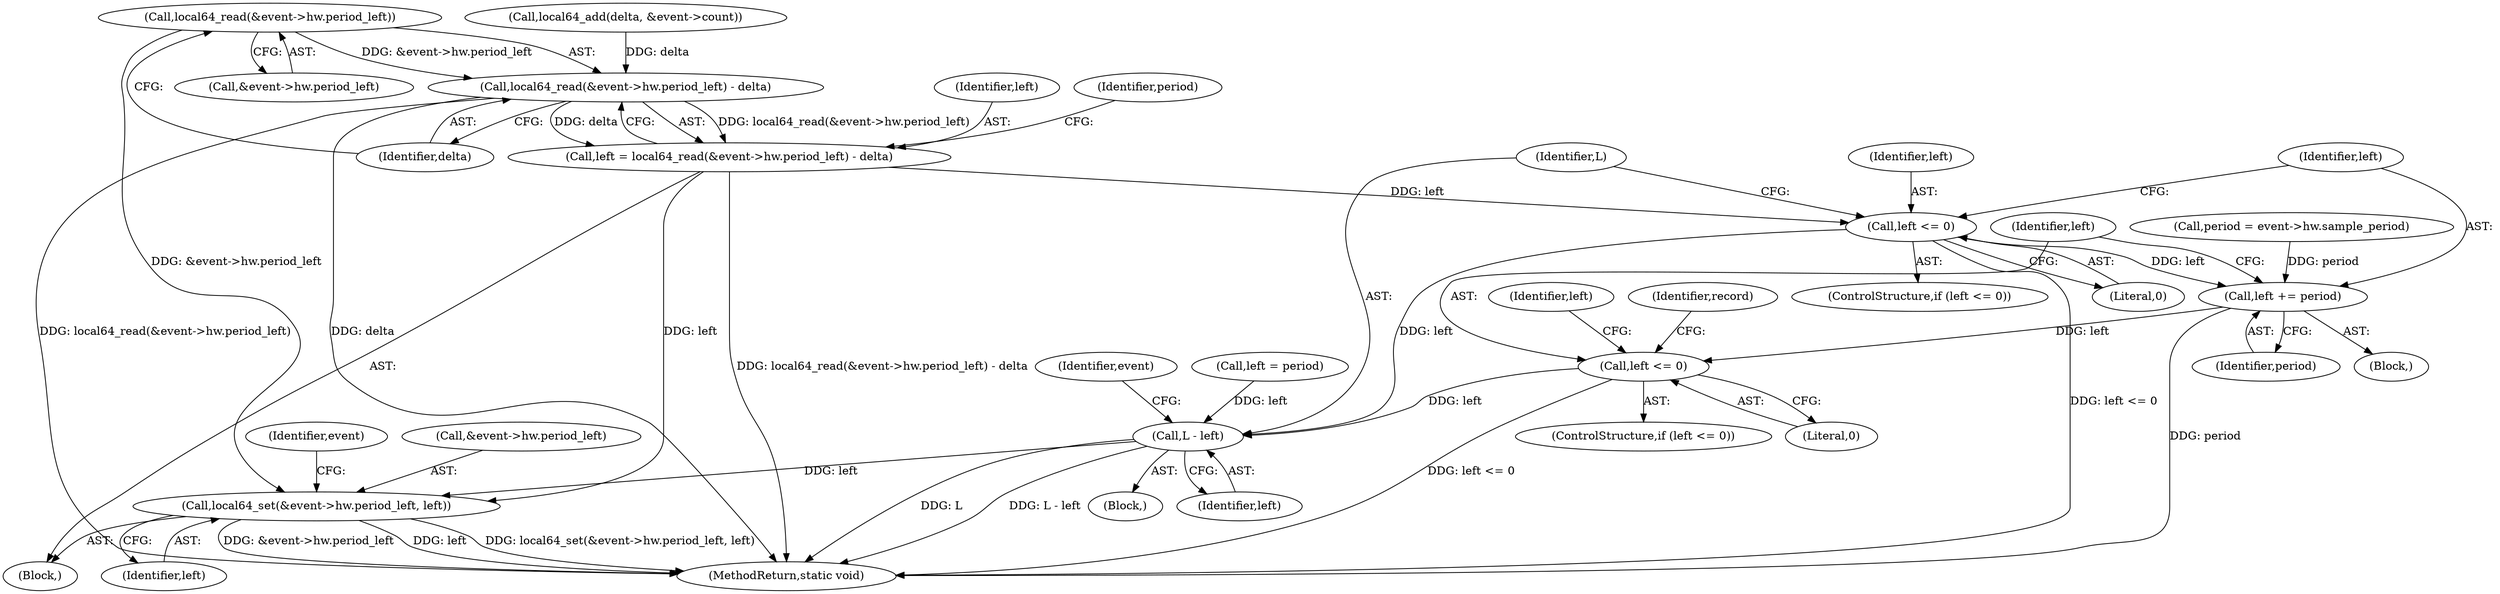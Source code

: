 digraph "0_linux_a8b0ca17b80e92faab46ee7179ba9e99ccb61233_18@API" {
"1000168" [label="(Call,local64_read(&event->hw.period_left))"];
"1000167" [label="(Call,local64_read(&event->hw.period_left) - delta)"];
"1000165" [label="(Call,left = local64_read(&event->hw.period_left) - delta)"];
"1000180" [label="(Call,left <= 0)"];
"1000184" [label="(Call,left += period)"];
"1000188" [label="(Call,left <= 0)"];
"1000208" [label="(Call,L - left)"];
"1000226" [label="(Call,local64_set(&event->hw.period_left, left))"];
"1000226" [label="(Call,local64_set(&event->hw.period_left, left))"];
"1000189" [label="(Identifier,left)"];
"1000184" [label="(Call,left += period)"];
"1000109" [label="(Call,period = event->hw.sample_period)"];
"1000182" [label="(Literal,0)"];
"1000179" [label="(ControlStructure,if (left <= 0))"];
"1000235" [label="(Identifier,event)"];
"1000167" [label="(Call,local64_read(&event->hw.period_left) - delta)"];
"1000180" [label="(Call,left <= 0)"];
"1000166" [label="(Identifier,left)"];
"1000178" [label="(Block,)"];
"1000191" [label="(Call,left = period)"];
"1000190" [label="(Literal,0)"];
"1000186" [label="(Identifier,period)"];
"1000208" [label="(Call,L - left)"];
"1000168" [label="(Call,local64_read(&event->hw.period_left))"];
"1000262" [label="(MethodReturn,static void)"];
"1000156" [label="(Call,local64_add(delta, &event->count))"];
"1000187" [label="(ControlStructure,if (left <= 0))"];
"1000227" [label="(Call,&event->hw.period_left)"];
"1000165" [label="(Call,left = local64_read(&event->hw.period_left) - delta)"];
"1000175" [label="(Identifier,delta)"];
"1000192" [label="(Identifier,left)"];
"1000183" [label="(Block,)"];
"1000195" [label="(Identifier,record)"];
"1000210" [label="(Identifier,left)"];
"1000107" [label="(Block,)"];
"1000185" [label="(Identifier,left)"];
"1000214" [label="(Identifier,event)"];
"1000181" [label="(Identifier,left)"];
"1000177" [label="(Identifier,period)"];
"1000233" [label="(Identifier,left)"];
"1000209" [label="(Identifier,L)"];
"1000169" [label="(Call,&event->hw.period_left)"];
"1000188" [label="(Call,left <= 0)"];
"1000168" -> "1000167"  [label="AST: "];
"1000168" -> "1000169"  [label="CFG: "];
"1000169" -> "1000168"  [label="AST: "];
"1000175" -> "1000168"  [label="CFG: "];
"1000168" -> "1000167"  [label="DDG: &event->hw.period_left"];
"1000168" -> "1000226"  [label="DDG: &event->hw.period_left"];
"1000167" -> "1000165"  [label="AST: "];
"1000167" -> "1000175"  [label="CFG: "];
"1000175" -> "1000167"  [label="AST: "];
"1000165" -> "1000167"  [label="CFG: "];
"1000167" -> "1000262"  [label="DDG: local64_read(&event->hw.period_left)"];
"1000167" -> "1000262"  [label="DDG: delta"];
"1000167" -> "1000165"  [label="DDG: local64_read(&event->hw.period_left)"];
"1000167" -> "1000165"  [label="DDG: delta"];
"1000156" -> "1000167"  [label="DDG: delta"];
"1000165" -> "1000107"  [label="AST: "];
"1000166" -> "1000165"  [label="AST: "];
"1000177" -> "1000165"  [label="CFG: "];
"1000165" -> "1000262"  [label="DDG: local64_read(&event->hw.period_left) - delta"];
"1000165" -> "1000180"  [label="DDG: left"];
"1000165" -> "1000226"  [label="DDG: left"];
"1000180" -> "1000179"  [label="AST: "];
"1000180" -> "1000182"  [label="CFG: "];
"1000181" -> "1000180"  [label="AST: "];
"1000182" -> "1000180"  [label="AST: "];
"1000185" -> "1000180"  [label="CFG: "];
"1000209" -> "1000180"  [label="CFG: "];
"1000180" -> "1000262"  [label="DDG: left <= 0"];
"1000180" -> "1000184"  [label="DDG: left"];
"1000180" -> "1000208"  [label="DDG: left"];
"1000184" -> "1000183"  [label="AST: "];
"1000184" -> "1000186"  [label="CFG: "];
"1000185" -> "1000184"  [label="AST: "];
"1000186" -> "1000184"  [label="AST: "];
"1000189" -> "1000184"  [label="CFG: "];
"1000184" -> "1000262"  [label="DDG: period"];
"1000109" -> "1000184"  [label="DDG: period"];
"1000184" -> "1000188"  [label="DDG: left"];
"1000188" -> "1000187"  [label="AST: "];
"1000188" -> "1000190"  [label="CFG: "];
"1000189" -> "1000188"  [label="AST: "];
"1000190" -> "1000188"  [label="AST: "];
"1000192" -> "1000188"  [label="CFG: "];
"1000195" -> "1000188"  [label="CFG: "];
"1000188" -> "1000262"  [label="DDG: left <= 0"];
"1000188" -> "1000208"  [label="DDG: left"];
"1000208" -> "1000178"  [label="AST: "];
"1000208" -> "1000210"  [label="CFG: "];
"1000209" -> "1000208"  [label="AST: "];
"1000210" -> "1000208"  [label="AST: "];
"1000214" -> "1000208"  [label="CFG: "];
"1000208" -> "1000262"  [label="DDG: L"];
"1000208" -> "1000262"  [label="DDG: L - left"];
"1000191" -> "1000208"  [label="DDG: left"];
"1000208" -> "1000226"  [label="DDG: left"];
"1000226" -> "1000107"  [label="AST: "];
"1000226" -> "1000233"  [label="CFG: "];
"1000227" -> "1000226"  [label="AST: "];
"1000233" -> "1000226"  [label="AST: "];
"1000235" -> "1000226"  [label="CFG: "];
"1000226" -> "1000262"  [label="DDG: &event->hw.period_left"];
"1000226" -> "1000262"  [label="DDG: left"];
"1000226" -> "1000262"  [label="DDG: local64_set(&event->hw.period_left, left)"];
}
